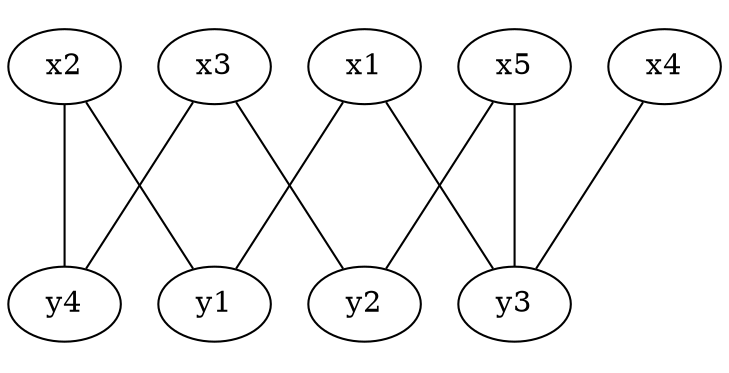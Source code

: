 graph G {
	ratio="0.5";
	fontsize="45";
	x1 -- y1 [weight="1.4"];
	x1 -- y3 [weight="1.4"];
	x2 -- y1 [weight="1.4"];
	x2 -- y4 [weight="1.4"];
	x3 -- y2 [weight="1.4"];
	x3 -- y4 [weight="1.4"];
	x4 -- y3 [weight="1.4"];
	x5 -- y2 [weight="1.4"];
	x5 -- y3 [weight="1.4"];
}
